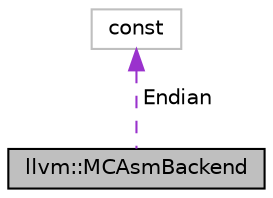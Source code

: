 digraph "llvm::MCAsmBackend"
{
 // LATEX_PDF_SIZE
  bgcolor="transparent";
  edge [fontname="Helvetica",fontsize="10",labelfontname="Helvetica",labelfontsize="10"];
  node [fontname="Helvetica",fontsize="10",shape=record];
  Node1 [label="llvm::MCAsmBackend",height=0.2,width=0.4,color="black", fillcolor="grey75", style="filled", fontcolor="black",tooltip="Generic interface to target specific assembler backends."];
  Node2 -> Node1 [dir="back",color="darkorchid3",fontsize="10",style="dashed",label=" Endian" ,fontname="Helvetica"];
  Node2 [label="const",height=0.2,width=0.4,color="grey75",tooltip=" "];
}
